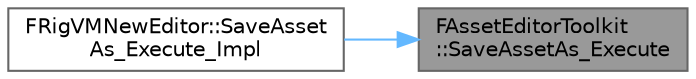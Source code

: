 digraph "FAssetEditorToolkit::SaveAssetAs_Execute"
{
 // INTERACTIVE_SVG=YES
 // LATEX_PDF_SIZE
  bgcolor="transparent";
  edge [fontname=Helvetica,fontsize=10,labelfontname=Helvetica,labelfontsize=10];
  node [fontname=Helvetica,fontsize=10,shape=box,height=0.2,width=0.4];
  rankdir="RL";
  Node1 [id="Node000001",label="FAssetEditorToolkit\l::SaveAssetAs_Execute",height=0.2,width=0.4,color="gray40", fillcolor="grey60", style="filled", fontcolor="black",tooltip="Called when \"Save As\" is clicked for this asset."];
  Node1 -> Node2 [id="edge1_Node000001_Node000002",dir="back",color="steelblue1",style="solid",tooltip=" "];
  Node2 [id="Node000002",label="FRigVMNewEditor::SaveAsset\lAs_Execute_Impl",height=0.2,width=0.4,color="grey40", fillcolor="white", style="filled",URL="$d0/d32/classFRigVMNewEditor.html#a29d3ba07fb0b9a3a5800cb75040e4c50",tooltip=" "];
}
